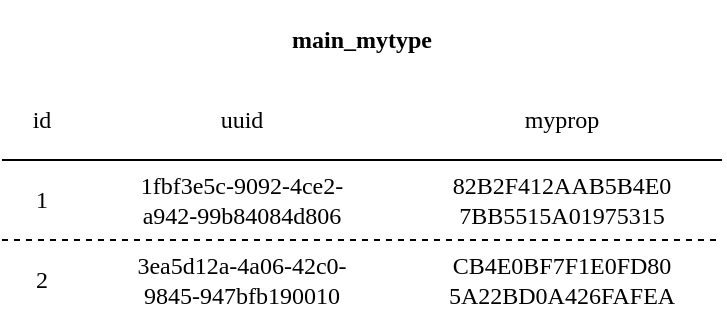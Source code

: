 <mxfile>
    <diagram id="ZlTVfNt9bWCOmSL6CBc7" name="Page-1">
        <mxGraphModel dx="829" dy="619" grid="1" gridSize="10" guides="1" tooltips="1" connect="1" arrows="1" fold="1" page="1" pageScale="1" pageWidth="850" pageHeight="1100" math="0" shadow="0">
            <root>
                <mxCell id="0"/>
                <mxCell id="1" parent="0"/>
                <mxCell id="2" value="id" style="rounded=0;whiteSpace=wrap;html=1;fontFamily=Lucida Console;fillColor=none;strokeColor=none;" parent="1" vertex="1">
                    <mxGeometry y="40" width="40" height="40" as="geometry"/>
                </mxCell>
                <mxCell id="3" value="uuid" style="rounded=0;whiteSpace=wrap;html=1;fontFamily=Lucida Console;fillColor=none;strokeColor=none;" parent="1" vertex="1">
                    <mxGeometry x="40" y="40" width="160" height="40" as="geometry"/>
                </mxCell>
                <mxCell id="4" value="myprop" style="rounded=0;whiteSpace=wrap;html=1;fontFamily=Lucida Console;fillColor=none;strokeColor=none;" parent="1" vertex="1">
                    <mxGeometry x="200" y="40" width="160" height="40" as="geometry"/>
                </mxCell>
                <mxCell id="8" value="1fbf3e5c-9092-4ce2-&lt;br&gt;a942-99b84084d806" style="rounded=0;whiteSpace=wrap;html=1;fontFamily=Lucida Console;fillColor=none;strokeColor=none;" parent="1" vertex="1">
                    <mxGeometry x="40" y="80" width="160" height="40" as="geometry"/>
                </mxCell>
                <mxCell id="10" value="1" style="rounded=0;whiteSpace=wrap;html=1;fontFamily=Lucida Console;fillColor=none;strokeColor=none;" parent="1" vertex="1">
                    <mxGeometry y="80" width="40" height="40" as="geometry"/>
                </mxCell>
                <mxCell id="11" value="2" style="rounded=0;whiteSpace=wrap;html=1;fontFamily=Lucida Console;fillColor=none;strokeColor=none;" parent="1" vertex="1">
                    <mxGeometry y="120" width="40" height="40" as="geometry"/>
                </mxCell>
                <mxCell id="12" value="3ea5d12a-4a06-42c0-&lt;br&gt;9845-947bfb190010" style="rounded=0;whiteSpace=wrap;html=1;fontFamily=Lucida Console;fillColor=none;strokeColor=none;" parent="1" vertex="1">
                    <mxGeometry x="40" y="120" width="160" height="40" as="geometry"/>
                </mxCell>
                <mxCell id="31" value="" style="endArrow=none;dashed=1;html=1;fontFamily=Lucida Console;" parent="1" edge="1">
                    <mxGeometry width="50" height="50" relative="1" as="geometry">
                        <mxPoint y="120" as="sourcePoint"/>
                        <mxPoint x="360" y="120" as="targetPoint"/>
                    </mxGeometry>
                </mxCell>
                <mxCell id="34" value="" style="endArrow=none;html=1;fontFamily=Lucida Console;entryX=1;entryY=1;entryDx=0;entryDy=0;" parent="1" target="4" edge="1">
                    <mxGeometry width="50" height="50" relative="1" as="geometry">
                        <mxPoint y="80" as="sourcePoint"/>
                        <mxPoint x="240" y="81" as="targetPoint"/>
                    </mxGeometry>
                </mxCell>
                <mxCell id="36" value="main_mytype" style="rounded=0;whiteSpace=wrap;html=1;fontFamily=Lucida Console;fillColor=none;strokeColor=none;align=center;fontStyle=1" parent="1" vertex="1">
                    <mxGeometry width="360" height="40" as="geometry"/>
                </mxCell>
                <mxCell id="23" value="82B2F412AAB5B4E0&lt;br&gt;7BB5515A01975315" style="rounded=0;whiteSpace=wrap;html=1;fontFamily=Lucida Console;fillColor=none;strokeColor=none;" parent="1" vertex="1">
                    <mxGeometry x="200" y="80" width="160" height="40" as="geometry"/>
                </mxCell>
                <mxCell id="24" value="CB4E0BF7F1E0FD80&lt;br&gt;5A22BD0A426FAFEA" style="rounded=0;whiteSpace=wrap;html=1;fontFamily=Lucida Console;fillColor=none;strokeColor=none;" parent="1" vertex="1">
                    <mxGeometry x="200" y="120" width="160" height="40" as="geometry"/>
                </mxCell>
            </root>
        </mxGraphModel>
    </diagram>
</mxfile>